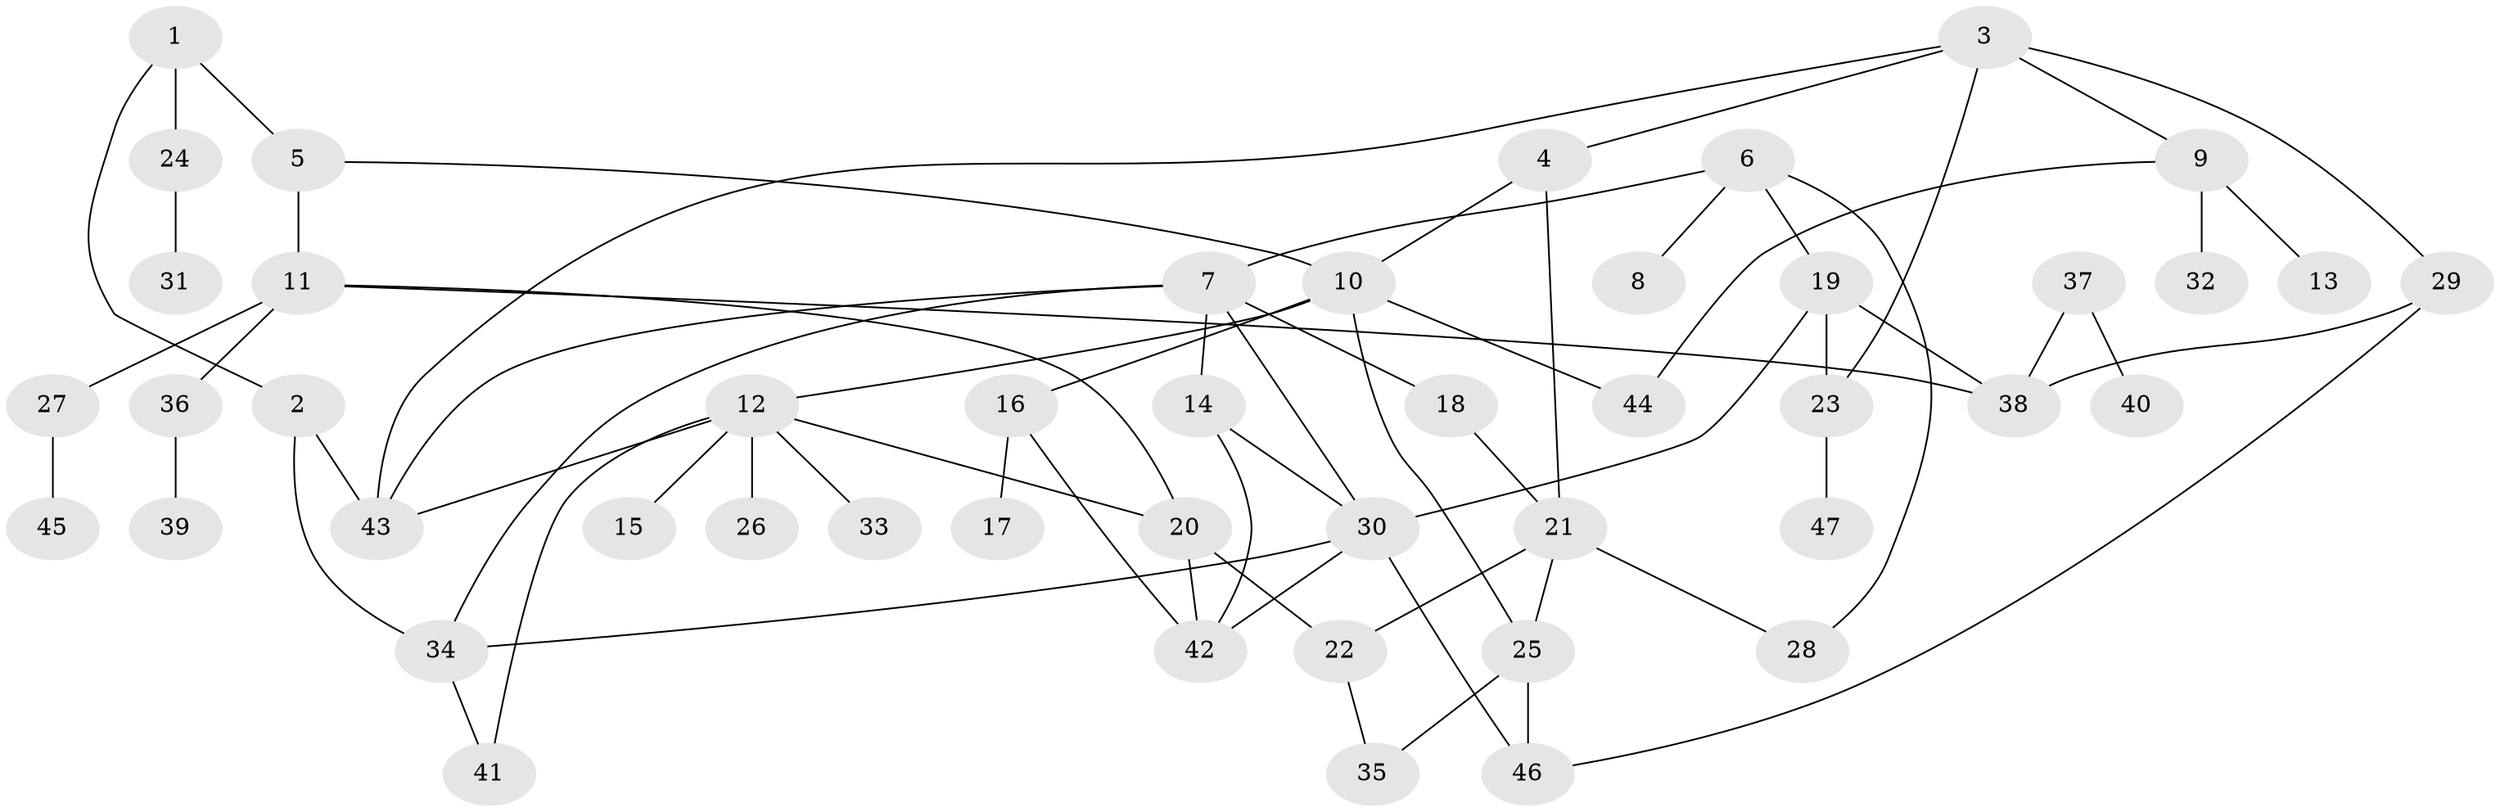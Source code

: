 // original degree distribution, {3: 0.18181818181818182, 5: 0.12121212121212122, 7: 0.015151515151515152, 4: 0.12121212121212122, 1: 0.25757575757575757, 2: 0.2878787878787879, 6: 0.015151515151515152}
// Generated by graph-tools (version 1.1) at 2025/36/03/04/25 23:36:11]
// undirected, 47 vertices, 68 edges
graph export_dot {
  node [color=gray90,style=filled];
  1;
  2;
  3;
  4;
  5;
  6;
  7;
  8;
  9;
  10;
  11;
  12;
  13;
  14;
  15;
  16;
  17;
  18;
  19;
  20;
  21;
  22;
  23;
  24;
  25;
  26;
  27;
  28;
  29;
  30;
  31;
  32;
  33;
  34;
  35;
  36;
  37;
  38;
  39;
  40;
  41;
  42;
  43;
  44;
  45;
  46;
  47;
  1 -- 2 [weight=1.0];
  1 -- 5 [weight=1.0];
  1 -- 24 [weight=1.0];
  2 -- 34 [weight=1.0];
  2 -- 43 [weight=1.0];
  3 -- 4 [weight=1.0];
  3 -- 9 [weight=1.0];
  3 -- 23 [weight=1.0];
  3 -- 29 [weight=1.0];
  3 -- 43 [weight=1.0];
  4 -- 10 [weight=1.0];
  4 -- 21 [weight=1.0];
  5 -- 10 [weight=1.0];
  5 -- 11 [weight=1.0];
  6 -- 7 [weight=1.0];
  6 -- 8 [weight=1.0];
  6 -- 19 [weight=1.0];
  6 -- 28 [weight=1.0];
  7 -- 14 [weight=1.0];
  7 -- 18 [weight=1.0];
  7 -- 30 [weight=1.0];
  7 -- 34 [weight=1.0];
  7 -- 43 [weight=1.0];
  9 -- 13 [weight=1.0];
  9 -- 32 [weight=2.0];
  9 -- 44 [weight=1.0];
  10 -- 12 [weight=1.0];
  10 -- 16 [weight=1.0];
  10 -- 25 [weight=1.0];
  10 -- 44 [weight=1.0];
  11 -- 20 [weight=1.0];
  11 -- 27 [weight=1.0];
  11 -- 36 [weight=1.0];
  11 -- 38 [weight=1.0];
  12 -- 15 [weight=1.0];
  12 -- 20 [weight=1.0];
  12 -- 26 [weight=1.0];
  12 -- 33 [weight=1.0];
  12 -- 41 [weight=1.0];
  12 -- 43 [weight=1.0];
  14 -- 30 [weight=1.0];
  14 -- 42 [weight=1.0];
  16 -- 17 [weight=1.0];
  16 -- 42 [weight=1.0];
  18 -- 21 [weight=1.0];
  19 -- 23 [weight=1.0];
  19 -- 30 [weight=1.0];
  19 -- 38 [weight=1.0];
  20 -- 22 [weight=1.0];
  20 -- 42 [weight=1.0];
  21 -- 22 [weight=1.0];
  21 -- 25 [weight=1.0];
  21 -- 28 [weight=1.0];
  22 -- 35 [weight=1.0];
  23 -- 47 [weight=1.0];
  24 -- 31 [weight=1.0];
  25 -- 35 [weight=1.0];
  25 -- 46 [weight=1.0];
  27 -- 45 [weight=1.0];
  29 -- 38 [weight=1.0];
  29 -- 46 [weight=1.0];
  30 -- 34 [weight=1.0];
  30 -- 42 [weight=1.0];
  30 -- 46 [weight=1.0];
  34 -- 41 [weight=1.0];
  36 -- 39 [weight=1.0];
  37 -- 38 [weight=1.0];
  37 -- 40 [weight=1.0];
}
